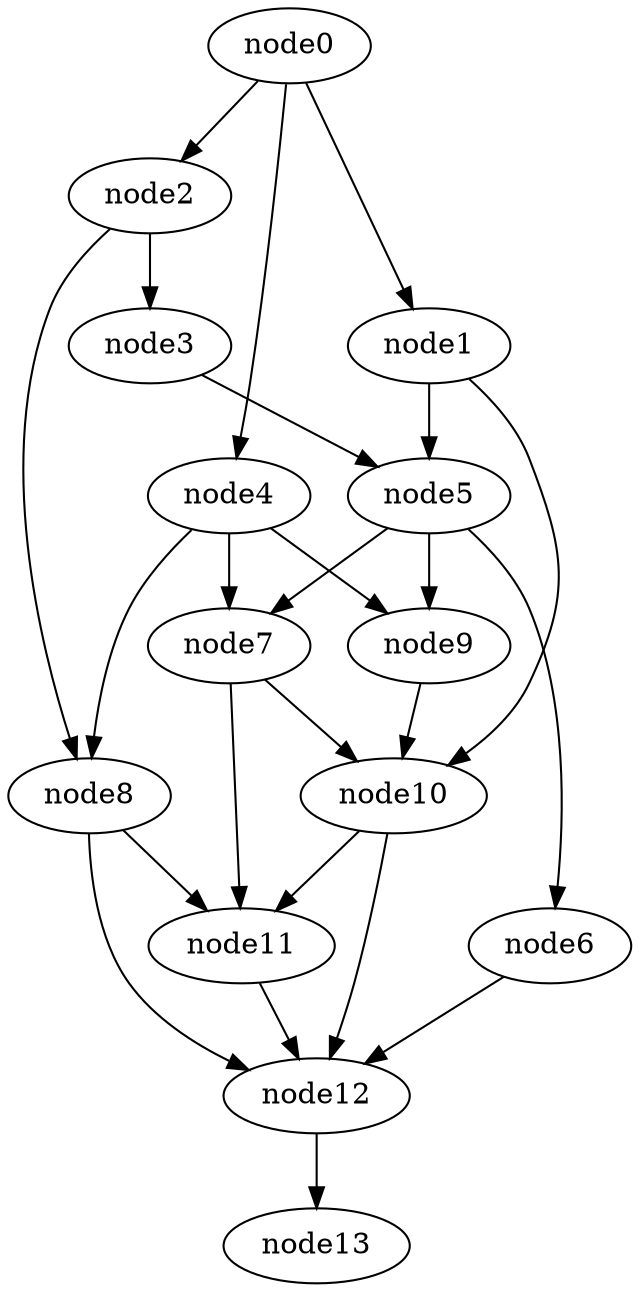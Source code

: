 digraph g{
	node13
	node12 -> node13
	node11 -> node12
	node10 -> node12
	node10 -> node11
	node9 -> node10
	node8 -> node12
	node8 -> node11
	node7 -> node11
	node7 -> node10
	node6 -> node12
	node5 -> node9
	node5 -> node7
	node5 -> node6
	node4 -> node9
	node4 -> node8
	node4 -> node7
	node3 -> node5
	node2 -> node8
	node2 -> node3
	node1 -> node10
	node1 -> node5
	node0 -> node4
	node0 -> node2
	node0 -> node1
}
